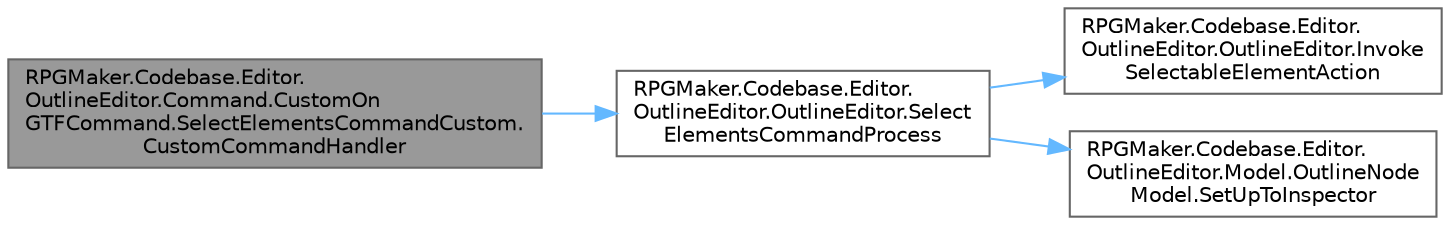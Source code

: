 digraph "RPGMaker.Codebase.Editor.OutlineEditor.Command.CustomOnGTFCommand.SelectElementsCommandCustom.CustomCommandHandler"
{
 // LATEX_PDF_SIZE
  bgcolor="transparent";
  edge [fontname=Helvetica,fontsize=10,labelfontname=Helvetica,labelfontsize=10];
  node [fontname=Helvetica,fontsize=10,shape=box,height=0.2,width=0.4];
  rankdir="LR";
  Node1 [id="Node000001",label="RPGMaker.Codebase.Editor.\lOutlineEditor.Command.CustomOn\lGTFCommand.SelectElementsCommandCustom.\lCustomCommandHandler",height=0.2,width=0.4,color="gray40", fillcolor="grey60", style="filled", fontcolor="black",tooltip="ノードクリックで呼ばれる。"];
  Node1 -> Node2 [id="edge1_Node000001_Node000002",color="steelblue1",style="solid",tooltip=" "];
  Node2 [id="Node000002",label="RPGMaker.Codebase.Editor.\lOutlineEditor.OutlineEditor.Select\lElementsCommandProcess",height=0.2,width=0.4,color="grey40", fillcolor="white", style="filled",URL="$db/d92/class_r_p_g_maker_1_1_codebase_1_1_editor_1_1_outline_editor_1_1_outline_editor.html#ac1a124032e0979a35de8624a8c521694",tooltip=" "];
  Node2 -> Node3 [id="edge2_Node000002_Node000003",color="steelblue1",style="solid",tooltip=" "];
  Node3 [id="Node000003",label="RPGMaker.Codebase.Editor.\lOutlineEditor.OutlineEditor.Invoke\lSelectableElementAction",height=0.2,width=0.4,color="grey40", fillcolor="white", style="filled",URL="$db/d92/class_r_p_g_maker_1_1_codebase_1_1_editor_1_1_outline_editor_1_1_outline_editor.html#aa5ce7bd24a089425070e0cdf5bec403e",tooltip=" "];
  Node2 -> Node4 [id="edge3_Node000002_Node000004",color="steelblue1",style="solid",tooltip=" "];
  Node4 [id="Node000004",label="RPGMaker.Codebase.Editor.\lOutlineEditor.Model.OutlineNode\lModel.SetUpToInspector",height=0.2,width=0.4,color="grey40", fillcolor="white", style="filled",URL="$d0/dca/class_r_p_g_maker_1_1_codebase_1_1_editor_1_1_outline_editor_1_1_model_1_1_outline_node_model.html#a42927b497d66a3fceefde23ff958481c",tooltip=" "];
}
